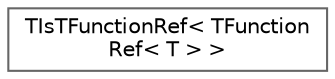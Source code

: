 digraph "Graphical Class Hierarchy"
{
 // INTERACTIVE_SVG=YES
 // LATEX_PDF_SIZE
  bgcolor="transparent";
  edge [fontname=Helvetica,fontsize=10,labelfontname=Helvetica,labelfontsize=10];
  node [fontname=Helvetica,fontsize=10,shape=box,height=0.2,width=0.4];
  rankdir="LR";
  Node0 [id="Node000000",label="TIsTFunctionRef\< TFunction\lRef\< T \> \>",height=0.2,width=0.4,color="grey40", fillcolor="white", style="filled",URL="$d6/d48/structTIsTFunctionRef_3_01TFunctionRef_3_01T_01_4_01_4.html",tooltip=" "];
}
